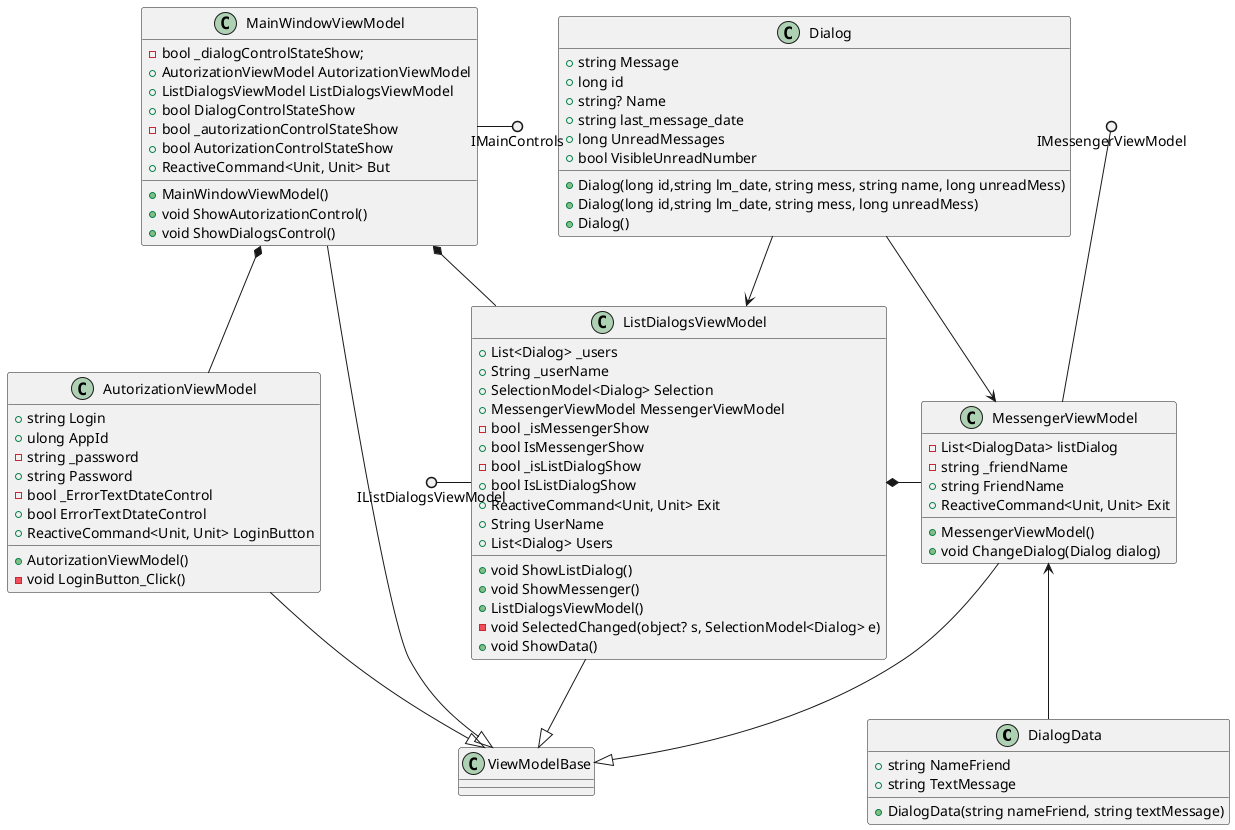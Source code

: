 @startuml

class DialogData {
    + string NameFriend 
    + string TextMessage 
    + DialogData(string nameFriend, string textMessage)
}

class Dialog {    
    + string Message
    + long id 
    + string? Name 
    + string last_message_date 
    + long UnreadMessages 
    + bool VisibleUnreadNumber 
    + Dialog(long id,string lm_date, string mess, string name, long unreadMess) 
    + Dialog(long id,string lm_date, string mess, long unreadMess) 
    + Dialog() 
}



class AutorizationViewModel {
    + string Login 
    + ulong AppId     
    - string _password
    + string Password 
    - bool _ErrorTextDtateControl
    + bool ErrorTextDtateControl 
    + ReactiveCommand<Unit, Unit> LoginButton
    + AutorizationViewModel()
    - void LoginButton_Click() 
}

ViewModelBase <|-up- AutorizationViewModel

class ListDialogsViewModel{
    + List<Dialog> _users
    + String _userName
    + SelectionModel<Dialog> Selection 
    + MessengerViewModel MessengerViewModel
    - bool _isMessengerShow
    + bool IsMessengerShow 
    - bool _isListDialogShow
    + bool IsListDialogShow
    + void ShowListDialog()
    + void ShowMessenger() 
    + ReactiveCommand<Unit, Unit> Exit
    + String UserName
    + List<Dialog> Users
    + ListDialogsViewModel()
    - void SelectedChanged(object? s, SelectionModel<Dialog> e)
    + void ShowData()
}

IListDialogsViewModel ()- ListDialogsViewModel
ViewModelBase <|-up- ListDialogsViewModel



class MainWindowViewModel {
    - bool _dialogControlStateShow;
    + AutorizationViewModel AutorizationViewModel 
    + ListDialogsViewModel ListDialogsViewModel 
    + bool DialogControlStateShow
    - bool _autorizationControlStateShow
    + bool AutorizationControlStateShow
    + ReactiveCommand<Unit, Unit> But
    + MainWindowViewModel() 
    + void ShowAutorizationControl()
    + void ShowDialogsControl()
}


MainWindowViewModel-()IMainControls
ViewModelBase <|-up- MainWindowViewModel

\
class MessengerViewModel{
    - List<DialogData> listDialog 
    - string _friendName
    + string FriendName
    + ReactiveCommand<Unit, Unit> Exit 
    + MessengerViewModel() 
    + void ChangeDialog(Dialog dialog)
}

IMessengerViewModel ()-- MessengerViewModel
ViewModelBase <|-up- MessengerViewModel
MainWindowViewModel *-- ListDialogsViewModel
MainWindowViewModel *- AutorizationViewModel
ListDialogsViewModel *- MessengerViewModel
DialogData -up-> MessengerViewModel
Dialog --> MessengerViewModel
Dialog --> ListDialogsViewModel


class ViewModelBase 


@enduml